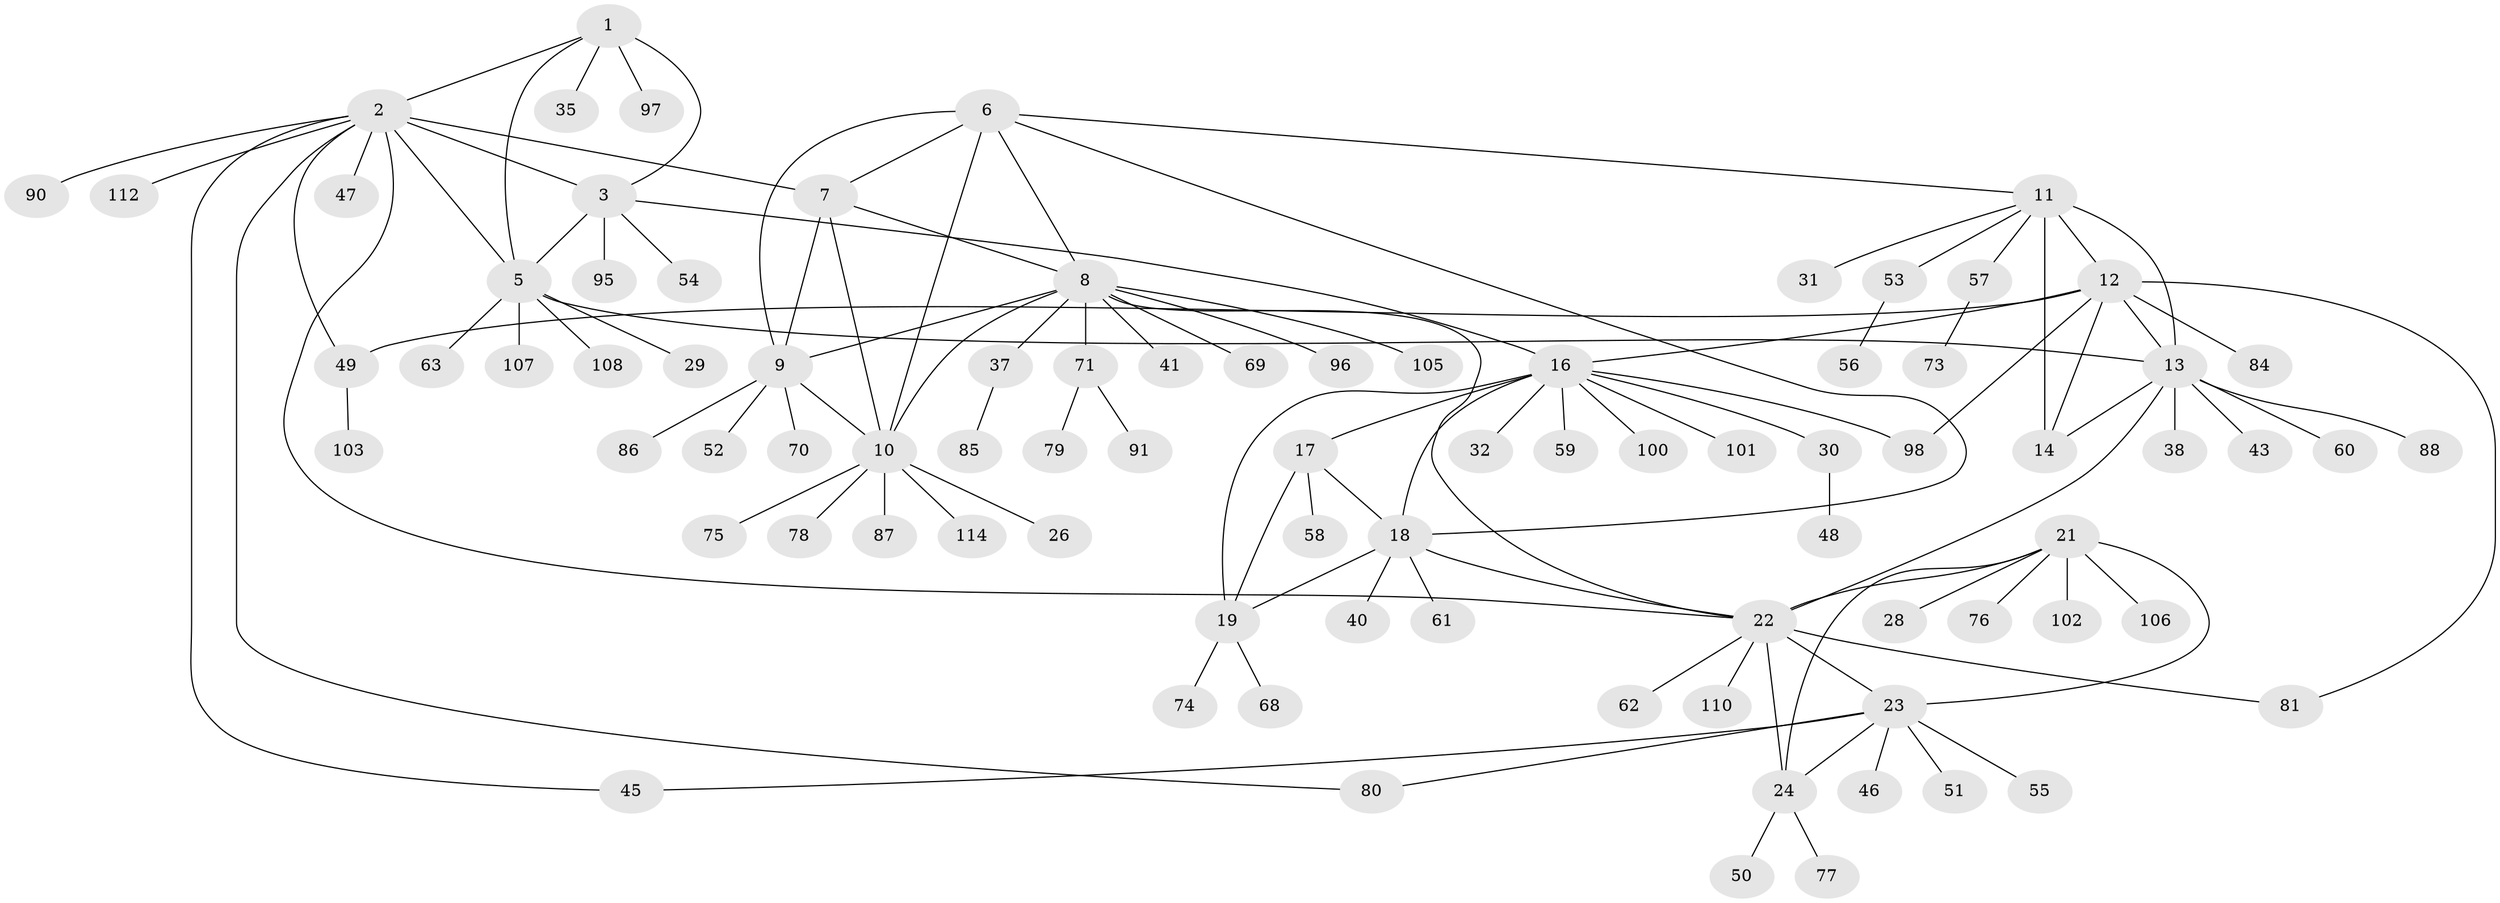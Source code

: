 // original degree distribution, {7: 0.02631578947368421, 12: 0.017543859649122806, 6: 0.06140350877192982, 5: 0.02631578947368421, 10: 0.05263157894736842, 8: 0.017543859649122806, 9: 0.017543859649122806, 1: 0.6140350877192983, 2: 0.13157894736842105, 3: 0.03508771929824561}
// Generated by graph-tools (version 1.1) at 2025/42/03/06/25 10:42:08]
// undirected, 87 vertices, 115 edges
graph export_dot {
graph [start="1"]
  node [color=gray90,style=filled];
  1 [super="+72"];
  2 [super="+36"];
  3 [super="+4"];
  5 [super="+93"];
  6;
  7 [super="+94"];
  8 [super="+83"];
  9 [super="+33"];
  10 [super="+42"];
  11 [super="+15"];
  12 [super="+89"];
  13;
  14 [super="+34"];
  16 [super="+20"];
  17 [super="+39"];
  18 [super="+111"];
  19 [super="+27"];
  21 [super="+104"];
  22 [super="+25"];
  23 [super="+65"];
  24 [super="+66"];
  26;
  28 [super="+113"];
  29;
  30 [super="+44"];
  31;
  32 [super="+64"];
  35;
  37;
  38;
  40;
  41;
  43;
  45;
  46;
  47;
  48;
  49 [super="+67"];
  50;
  51;
  52;
  53 [super="+109"];
  54;
  55;
  56;
  57;
  58 [super="+92"];
  59;
  60;
  61;
  62;
  63;
  68;
  69;
  70 [super="+82"];
  71;
  73 [super="+99"];
  74;
  75;
  76;
  77;
  78;
  79;
  80;
  81;
  84;
  85;
  86;
  87;
  88;
  90;
  91;
  95;
  96;
  97;
  98;
  100;
  101;
  102;
  103;
  105;
  106;
  107;
  108;
  110;
  112;
  114;
  1 -- 2;
  1 -- 3 [weight=2];
  1 -- 5;
  1 -- 35;
  1 -- 97;
  2 -- 3 [weight=2];
  2 -- 5;
  2 -- 7;
  2 -- 45;
  2 -- 47;
  2 -- 49;
  2 -- 80;
  2 -- 112;
  2 -- 22;
  2 -- 90;
  3 -- 5 [weight=2];
  3 -- 54;
  3 -- 95;
  3 -- 16;
  5 -- 13;
  5 -- 29;
  5 -- 63;
  5 -- 107;
  5 -- 108;
  6 -- 7;
  6 -- 8;
  6 -- 9;
  6 -- 10;
  6 -- 18;
  6 -- 11;
  7 -- 8;
  7 -- 9;
  7 -- 10;
  8 -- 9;
  8 -- 10;
  8 -- 37;
  8 -- 41;
  8 -- 69;
  8 -- 71;
  8 -- 96;
  8 -- 105;
  8 -- 22;
  9 -- 10;
  9 -- 52;
  9 -- 70;
  9 -- 86;
  10 -- 26;
  10 -- 78;
  10 -- 87;
  10 -- 114;
  10 -- 75;
  11 -- 12 [weight=2];
  11 -- 13 [weight=2];
  11 -- 14 [weight=2];
  11 -- 31;
  11 -- 57;
  11 -- 53;
  12 -- 13;
  12 -- 14;
  12 -- 16;
  12 -- 81;
  12 -- 84;
  12 -- 98;
  12 -- 49;
  13 -- 14;
  13 -- 38;
  13 -- 43;
  13 -- 60;
  13 -- 88;
  13 -- 22;
  16 -- 17 [weight=2];
  16 -- 18 [weight=2];
  16 -- 19 [weight=2];
  16 -- 32;
  16 -- 59;
  16 -- 98;
  16 -- 100;
  16 -- 101;
  16 -- 30;
  17 -- 18;
  17 -- 19;
  17 -- 58;
  18 -- 19;
  18 -- 40;
  18 -- 61;
  18 -- 22;
  19 -- 68;
  19 -- 74;
  21 -- 22 [weight=2];
  21 -- 23;
  21 -- 24;
  21 -- 28;
  21 -- 76;
  21 -- 102;
  21 -- 106;
  22 -- 23 [weight=2];
  22 -- 24 [weight=2];
  22 -- 62;
  22 -- 110;
  22 -- 81;
  23 -- 24;
  23 -- 45;
  23 -- 46;
  23 -- 51;
  23 -- 55;
  23 -- 80;
  24 -- 50;
  24 -- 77;
  30 -- 48;
  37 -- 85;
  49 -- 103;
  53 -- 56;
  57 -- 73;
  71 -- 79;
  71 -- 91;
}
